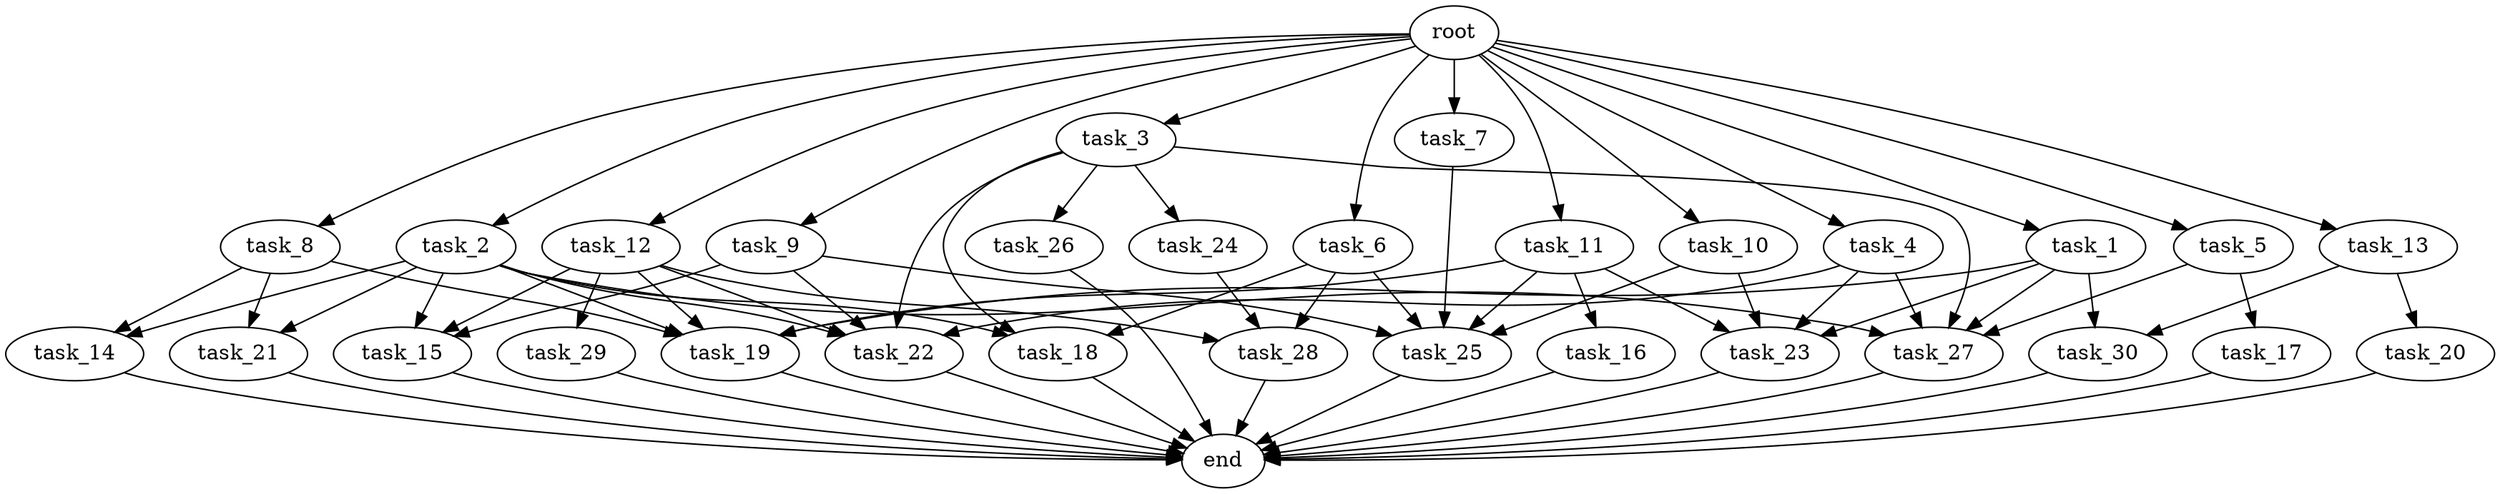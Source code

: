 digraph G {
  root [size="0.000000e+00"];
  task_1 [size="5.198264e+09"];
  task_2 [size="2.957949e+09"];
  task_3 [size="4.020626e+09"];
  task_4 [size="6.809026e+09"];
  task_5 [size="5.536551e+09"];
  task_6 [size="3.043926e+09"];
  task_7 [size="7.427232e+09"];
  task_8 [size="9.092399e+09"];
  task_9 [size="8.001443e+07"];
  task_10 [size="2.798528e+09"];
  task_11 [size="5.278390e+09"];
  task_12 [size="9.204585e+09"];
  task_13 [size="7.003250e+09"];
  task_14 [size="4.462444e+09"];
  task_15 [size="2.052131e+09"];
  task_16 [size="5.444708e+09"];
  task_17 [size="7.883627e+09"];
  task_18 [size="6.520719e+09"];
  task_19 [size="6.975012e+09"];
  task_20 [size="8.876861e+09"];
  task_21 [size="7.815849e+09"];
  task_22 [size="4.045653e+09"];
  task_23 [size="1.973760e+09"];
  task_24 [size="3.016013e+09"];
  task_25 [size="3.706648e+08"];
  task_26 [size="3.345595e+09"];
  task_27 [size="7.251262e+09"];
  task_28 [size="7.400782e+09"];
  task_29 [size="1.260930e+09"];
  task_30 [size="9.919248e+09"];
  end [size="0.000000e+00"];

  root -> task_1 [size="1.000000e-12"];
  root -> task_2 [size="1.000000e-12"];
  root -> task_3 [size="1.000000e-12"];
  root -> task_4 [size="1.000000e-12"];
  root -> task_5 [size="1.000000e-12"];
  root -> task_6 [size="1.000000e-12"];
  root -> task_7 [size="1.000000e-12"];
  root -> task_8 [size="1.000000e-12"];
  root -> task_9 [size="1.000000e-12"];
  root -> task_10 [size="1.000000e-12"];
  root -> task_11 [size="1.000000e-12"];
  root -> task_12 [size="1.000000e-12"];
  root -> task_13 [size="1.000000e-12"];
  task_1 -> task_19 [size="1.395002e+08"];
  task_1 -> task_23 [size="4.934401e+07"];
  task_1 -> task_27 [size="1.450252e+08"];
  task_1 -> task_30 [size="4.959624e+08"];
  task_2 -> task_14 [size="2.231222e+08"];
  task_2 -> task_15 [size="6.840435e+07"];
  task_2 -> task_18 [size="2.173573e+08"];
  task_2 -> task_19 [size="1.395002e+08"];
  task_2 -> task_21 [size="3.907925e+08"];
  task_2 -> task_22 [size="8.091305e+07"];
  task_2 -> task_27 [size="1.450252e+08"];
  task_3 -> task_18 [size="2.173573e+08"];
  task_3 -> task_22 [size="8.091305e+07"];
  task_3 -> task_24 [size="3.016013e+08"];
  task_3 -> task_26 [size="3.345595e+08"];
  task_3 -> task_27 [size="1.450252e+08"];
  task_4 -> task_22 [size="8.091305e+07"];
  task_4 -> task_23 [size="4.934401e+07"];
  task_4 -> task_27 [size="1.450252e+08"];
  task_5 -> task_17 [size="7.883627e+08"];
  task_5 -> task_27 [size="1.450252e+08"];
  task_6 -> task_18 [size="2.173573e+08"];
  task_6 -> task_25 [size="7.413295e+06"];
  task_6 -> task_28 [size="2.466927e+08"];
  task_7 -> task_25 [size="7.413295e+06"];
  task_8 -> task_14 [size="2.231222e+08"];
  task_8 -> task_19 [size="1.395002e+08"];
  task_8 -> task_21 [size="3.907925e+08"];
  task_9 -> task_15 [size="6.840435e+07"];
  task_9 -> task_22 [size="8.091305e+07"];
  task_9 -> task_25 [size="7.413295e+06"];
  task_10 -> task_23 [size="4.934401e+07"];
  task_10 -> task_25 [size="7.413295e+06"];
  task_11 -> task_16 [size="5.444708e+08"];
  task_11 -> task_19 [size="1.395002e+08"];
  task_11 -> task_23 [size="4.934401e+07"];
  task_11 -> task_25 [size="7.413295e+06"];
  task_12 -> task_15 [size="6.840435e+07"];
  task_12 -> task_19 [size="1.395002e+08"];
  task_12 -> task_22 [size="8.091305e+07"];
  task_12 -> task_28 [size="2.466927e+08"];
  task_12 -> task_29 [size="1.260930e+08"];
  task_13 -> task_20 [size="8.876861e+08"];
  task_13 -> task_30 [size="4.959624e+08"];
  task_14 -> end [size="1.000000e-12"];
  task_15 -> end [size="1.000000e-12"];
  task_16 -> end [size="1.000000e-12"];
  task_17 -> end [size="1.000000e-12"];
  task_18 -> end [size="1.000000e-12"];
  task_19 -> end [size="1.000000e-12"];
  task_20 -> end [size="1.000000e-12"];
  task_21 -> end [size="1.000000e-12"];
  task_22 -> end [size="1.000000e-12"];
  task_23 -> end [size="1.000000e-12"];
  task_24 -> task_28 [size="2.466927e+08"];
  task_25 -> end [size="1.000000e-12"];
  task_26 -> end [size="1.000000e-12"];
  task_27 -> end [size="1.000000e-12"];
  task_28 -> end [size="1.000000e-12"];
  task_29 -> end [size="1.000000e-12"];
  task_30 -> end [size="1.000000e-12"];
}
